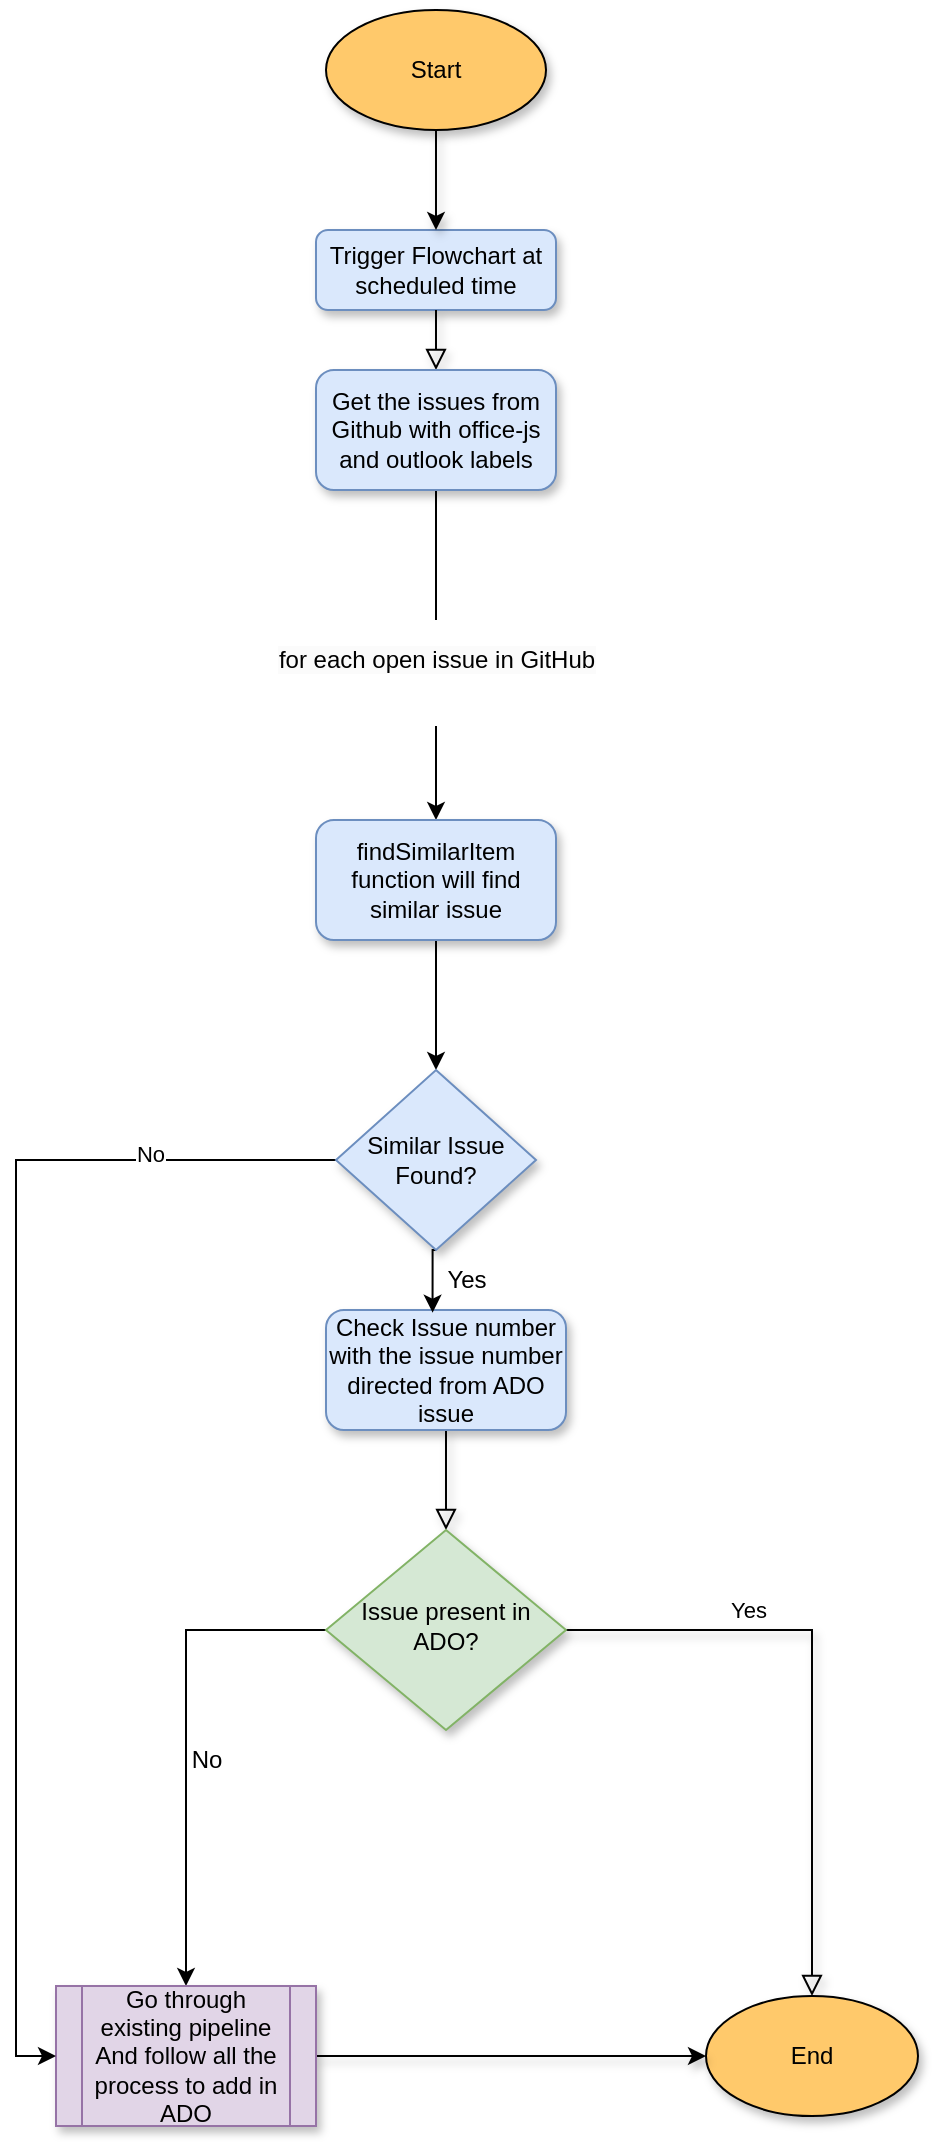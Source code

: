 <mxfile version="21.3.8" type="github">
  <diagram id="C5RBs43oDa-KdzZeNtuy" name="Page-1">
    <mxGraphModel dx="746" dy="458" grid="1" gridSize="10" guides="1" tooltips="1" connect="1" arrows="1" fold="1" page="1" pageScale="1" pageWidth="827" pageHeight="1169" math="0" shadow="0">
      <root>
        <mxCell id="WIyWlLk6GJQsqaUBKTNV-0" />
        <mxCell id="WIyWlLk6GJQsqaUBKTNV-1" parent="WIyWlLk6GJQsqaUBKTNV-0" />
        <mxCell id="WIyWlLk6GJQsqaUBKTNV-2" value="" style="rounded=0;html=1;jettySize=auto;orthogonalLoop=1;fontSize=11;endArrow=block;endFill=0;endSize=8;strokeWidth=1;shadow=1;labelBackgroundColor=none;edgeStyle=orthogonalEdgeStyle;" parent="WIyWlLk6GJQsqaUBKTNV-1" source="9sfEVXP1xQaM_N1M5TQf-2" target="WIyWlLk6GJQsqaUBKTNV-6" edge="1">
          <mxGeometry relative="1" as="geometry" />
        </mxCell>
        <mxCell id="WIyWlLk6GJQsqaUBKTNV-3" value="Trigger Flowchart at scheduled time" style="rounded=1;whiteSpace=wrap;html=1;fontSize=12;glass=0;strokeWidth=1;shadow=1;fillColor=#dae8fc;strokeColor=#6c8ebf;" parent="WIyWlLk6GJQsqaUBKTNV-1" vertex="1">
          <mxGeometry x="205" y="260" width="120" height="40" as="geometry" />
        </mxCell>
        <mxCell id="WIyWlLk6GJQsqaUBKTNV-4" value="Yes" style="rounded=0;html=1;jettySize=auto;orthogonalLoop=1;fontSize=11;endArrow=block;endFill=0;endSize=8;strokeWidth=1;shadow=1;labelBackgroundColor=none;edgeStyle=orthogonalEdgeStyle;entryX=0.5;entryY=0;entryDx=0;entryDy=0;" parent="WIyWlLk6GJQsqaUBKTNV-1" source="WIyWlLk6GJQsqaUBKTNV-6" target="9sfEVXP1xQaM_N1M5TQf-6" edge="1">
          <mxGeometry x="-0.41" y="10" relative="1" as="geometry">
            <mxPoint as="offset" />
            <mxPoint x="435.64" y="696.68" as="targetPoint" />
          </mxGeometry>
        </mxCell>
        <mxCell id="BgE4W_zcTDU61Pt3Yoy2-15" style="edgeStyle=orthogonalEdgeStyle;rounded=0;orthogonalLoop=1;jettySize=auto;html=1;entryX=0.5;entryY=0;entryDx=0;entryDy=0;" edge="1" parent="WIyWlLk6GJQsqaUBKTNV-1" source="WIyWlLk6GJQsqaUBKTNV-6" target="9sfEVXP1xQaM_N1M5TQf-7">
          <mxGeometry relative="1" as="geometry" />
        </mxCell>
        <mxCell id="WIyWlLk6GJQsqaUBKTNV-6" value="Issue present in ADO?" style="rhombus;whiteSpace=wrap;html=1;shadow=1;fontFamily=Helvetica;fontSize=12;align=center;strokeWidth=1;spacing=6;spacingTop=-4;fillColor=#d5e8d4;strokeColor=#82b366;" parent="WIyWlLk6GJQsqaUBKTNV-1" vertex="1">
          <mxGeometry x="210" y="910" width="120" height="100" as="geometry" />
        </mxCell>
        <mxCell id="9sfEVXP1xQaM_N1M5TQf-1" value="" style="rounded=0;html=1;jettySize=auto;orthogonalLoop=1;fontSize=11;endArrow=block;endFill=0;endSize=8;strokeWidth=1;shadow=1;labelBackgroundColor=none;edgeStyle=orthogonalEdgeStyle;" parent="WIyWlLk6GJQsqaUBKTNV-1" source="WIyWlLk6GJQsqaUBKTNV-3" target="9sfEVXP1xQaM_N1M5TQf-0" edge="1">
          <mxGeometry relative="1" as="geometry">
            <mxPoint x="265" y="300" as="sourcePoint" />
            <mxPoint x="265" y="420" as="targetPoint" />
          </mxGeometry>
        </mxCell>
        <mxCell id="BgE4W_zcTDU61Pt3Yoy2-13" style="edgeStyle=orthogonalEdgeStyle;rounded=0;orthogonalLoop=1;jettySize=auto;html=1;" edge="1" parent="WIyWlLk6GJQsqaUBKTNV-1" source="9sfEVXP1xQaM_N1M5TQf-0" target="BgE4W_zcTDU61Pt3Yoy2-4">
          <mxGeometry relative="1" as="geometry" />
        </mxCell>
        <mxCell id="BgE4W_zcTDU61Pt3Yoy2-14" value="&#xa;&lt;span style=&quot;color: rgb(0, 0, 0); font-family: Helvetica; font-size: 12px; font-style: normal; font-variant-ligatures: normal; font-variant-caps: normal; font-weight: 400; letter-spacing: normal; orphans: 2; text-align: center; text-indent: 0px; text-transform: none; widows: 2; word-spacing: 0px; -webkit-text-stroke-width: 0px; background-color: rgb(251, 251, 251); text-decoration-thickness: initial; text-decoration-style: initial; text-decoration-color: initial; float: none; display: inline !important;&quot;&gt;for each open issue in GitHub&lt;/span&gt;&#xa;&#xa;" style="edgeLabel;html=1;align=center;verticalAlign=middle;resizable=0;points=[];rotation=0;" vertex="1" connectable="0" parent="BgE4W_zcTDU61Pt3Yoy2-13">
          <mxGeometry x="-0.075" y="9" relative="1" as="geometry">
            <mxPoint x="-9" y="14" as="offset" />
          </mxGeometry>
        </mxCell>
        <mxCell id="9sfEVXP1xQaM_N1M5TQf-0" value="Get the issues from Github with office-js and outlook labels" style="rounded=1;whiteSpace=wrap;html=1;shadow=1;fillColor=#dae8fc;strokeColor=#6c8ebf;" parent="WIyWlLk6GJQsqaUBKTNV-1" vertex="1">
          <mxGeometry x="205" y="330" width="120" height="60" as="geometry" />
        </mxCell>
        <mxCell id="9sfEVXP1xQaM_N1M5TQf-2" value="Check Issue number with the issue number directed from ADO issue" style="rounded=1;whiteSpace=wrap;html=1;shadow=1;fillColor=#dae8fc;strokeColor=#6c8ebf;" parent="WIyWlLk6GJQsqaUBKTNV-1" vertex="1">
          <mxGeometry x="210" y="800" width="120" height="60" as="geometry" />
        </mxCell>
        <mxCell id="9sfEVXP1xQaM_N1M5TQf-6" value="End" style="ellipse;whiteSpace=wrap;html=1;shadow=1;fillColor=#FFC96B;" parent="WIyWlLk6GJQsqaUBKTNV-1" vertex="1">
          <mxGeometry x="400" y="1143" width="106" height="60" as="geometry" />
        </mxCell>
        <mxCell id="9sfEVXP1xQaM_N1M5TQf-9" style="edgeStyle=orthogonalEdgeStyle;rounded=0;orthogonalLoop=1;jettySize=auto;html=1;exitX=1;exitY=0.5;exitDx=0;exitDy=0;entryX=0;entryY=0.5;entryDx=0;entryDy=0;shadow=1;" parent="WIyWlLk6GJQsqaUBKTNV-1" source="9sfEVXP1xQaM_N1M5TQf-7" target="9sfEVXP1xQaM_N1M5TQf-6" edge="1">
          <mxGeometry relative="1" as="geometry">
            <mxPoint x="455" y="705" as="targetPoint" />
          </mxGeometry>
        </mxCell>
        <mxCell id="9sfEVXP1xQaM_N1M5TQf-7" value="Go through existing pipeline&lt;br&gt;And follow all the process to add in ADO" style="shape=process;whiteSpace=wrap;html=1;backgroundOutline=1;shadow=1;fillColor=#e1d5e7;strokeColor=#9673a6;" parent="WIyWlLk6GJQsqaUBKTNV-1" vertex="1">
          <mxGeometry x="75" y="1138" width="130" height="70" as="geometry" />
        </mxCell>
        <mxCell id="9sfEVXP1xQaM_N1M5TQf-11" value="" style="edgeStyle=orthogonalEdgeStyle;rounded=0;orthogonalLoop=1;jettySize=auto;html=1;shadow=1;" parent="WIyWlLk6GJQsqaUBKTNV-1" source="9sfEVXP1xQaM_N1M5TQf-10" target="WIyWlLk6GJQsqaUBKTNV-3" edge="1">
          <mxGeometry relative="1" as="geometry" />
        </mxCell>
        <mxCell id="9sfEVXP1xQaM_N1M5TQf-10" value="Start" style="ellipse;whiteSpace=wrap;html=1;shadow=1;fillColor=#FFC96B;" parent="WIyWlLk6GJQsqaUBKTNV-1" vertex="1">
          <mxGeometry x="210" y="150" width="110" height="60" as="geometry" />
        </mxCell>
        <mxCell id="BgE4W_zcTDU61Pt3Yoy2-11" style="edgeStyle=orthogonalEdgeStyle;rounded=0;orthogonalLoop=1;jettySize=auto;html=1;exitX=0.5;exitY=1;exitDx=0;exitDy=0;entryX=0.5;entryY=0;entryDx=0;entryDy=0;" edge="1" parent="WIyWlLk6GJQsqaUBKTNV-1" source="BgE4W_zcTDU61Pt3Yoy2-4" target="BgE4W_zcTDU61Pt3Yoy2-7">
          <mxGeometry relative="1" as="geometry" />
        </mxCell>
        <mxCell id="BgE4W_zcTDU61Pt3Yoy2-4" value="findSimilarItem function will find similar issue" style="rounded=1;whiteSpace=wrap;html=1;fillColor=#dae8fc;strokeColor=#6c8ebf;shadow=1;" vertex="1" parent="WIyWlLk6GJQsqaUBKTNV-1">
          <mxGeometry x="205" y="555" width="120" height="60" as="geometry" />
        </mxCell>
        <mxCell id="BgE4W_zcTDU61Pt3Yoy2-8" style="edgeStyle=orthogonalEdgeStyle;rounded=0;orthogonalLoop=1;jettySize=auto;html=1;exitX=0;exitY=0.5;exitDx=0;exitDy=0;entryX=0;entryY=0.5;entryDx=0;entryDy=0;" edge="1" parent="WIyWlLk6GJQsqaUBKTNV-1" source="BgE4W_zcTDU61Pt3Yoy2-7" target="9sfEVXP1xQaM_N1M5TQf-7">
          <mxGeometry relative="1" as="geometry" />
        </mxCell>
        <mxCell id="BgE4W_zcTDU61Pt3Yoy2-18" value="No" style="edgeLabel;html=1;align=center;verticalAlign=middle;resizable=0;points=[];" vertex="1" connectable="0" parent="BgE4W_zcTDU61Pt3Yoy2-8">
          <mxGeometry x="-0.704" y="-3" relative="1" as="geometry">
            <mxPoint as="offset" />
          </mxGeometry>
        </mxCell>
        <mxCell id="BgE4W_zcTDU61Pt3Yoy2-9" style="edgeStyle=orthogonalEdgeStyle;rounded=0;orthogonalLoop=1;jettySize=auto;html=1;exitX=0.5;exitY=1;exitDx=0;exitDy=0;entryX=0.444;entryY=0.022;entryDx=0;entryDy=0;entryPerimeter=0;" edge="1" parent="WIyWlLk6GJQsqaUBKTNV-1" source="BgE4W_zcTDU61Pt3Yoy2-7" target="9sfEVXP1xQaM_N1M5TQf-2">
          <mxGeometry relative="1" as="geometry" />
        </mxCell>
        <mxCell id="BgE4W_zcTDU61Pt3Yoy2-7" value="Similar Issue Found?" style="rhombus;whiteSpace=wrap;html=1;fillColor=#dae8fc;strokeColor=#6c8ebf;shadow=1;" vertex="1" parent="WIyWlLk6GJQsqaUBKTNV-1">
          <mxGeometry x="215" y="680" width="100" height="90" as="geometry" />
        </mxCell>
        <mxCell id="BgE4W_zcTDU61Pt3Yoy2-16" value="No" style="text;html=1;align=center;verticalAlign=middle;resizable=0;points=[];autosize=1;strokeColor=none;fillColor=none;" vertex="1" parent="WIyWlLk6GJQsqaUBKTNV-1">
          <mxGeometry x="130" y="1010" width="40" height="30" as="geometry" />
        </mxCell>
        <mxCell id="BgE4W_zcTDU61Pt3Yoy2-17" value="Yes" style="text;html=1;align=center;verticalAlign=middle;resizable=0;points=[];autosize=1;strokeColor=none;fillColor=none;" vertex="1" parent="WIyWlLk6GJQsqaUBKTNV-1">
          <mxGeometry x="260" y="770" width="40" height="30" as="geometry" />
        </mxCell>
      </root>
    </mxGraphModel>
  </diagram>
</mxfile>
